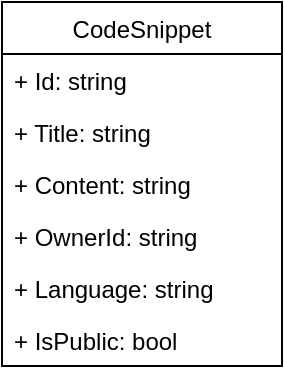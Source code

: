 <mxfile version="15.4.0" type="device"><diagram id="C5RBs43oDa-KdzZeNtuy" name="Page-1"><mxGraphModel dx="569" dy="329" grid="1" gridSize="10" guides="1" tooltips="1" connect="1" arrows="1" fold="1" page="1" pageScale="1" pageWidth="827" pageHeight="1169" math="0" shadow="0"><root><mxCell id="WIyWlLk6GJQsqaUBKTNV-0"/><mxCell id="WIyWlLk6GJQsqaUBKTNV-1" parent="WIyWlLk6GJQsqaUBKTNV-0"/><mxCell id="Rzw_PNpJD7vsiTDSlQGa-7" value="CodeSnippet" style="swimlane;fontStyle=0;childLayout=stackLayout;horizontal=1;startSize=26;fillColor=none;horizontalStack=0;resizeParent=1;resizeParentMax=0;resizeLast=0;collapsible=1;marginBottom=0;" parent="WIyWlLk6GJQsqaUBKTNV-1" vertex="1"><mxGeometry x="230" y="280" width="140" height="182" as="geometry"/></mxCell><mxCell id="Rzw_PNpJD7vsiTDSlQGa-8" value="+ Id: string" style="text;strokeColor=none;fillColor=none;align=left;verticalAlign=top;spacingLeft=4;spacingRight=4;overflow=hidden;rotatable=0;points=[[0,0.5],[1,0.5]];portConstraint=eastwest;" parent="Rzw_PNpJD7vsiTDSlQGa-7" vertex="1"><mxGeometry y="26" width="140" height="26" as="geometry"/></mxCell><mxCell id="Rzw_PNpJD7vsiTDSlQGa-9" value="+ Title: string" style="text;strokeColor=none;fillColor=none;align=left;verticalAlign=top;spacingLeft=4;spacingRight=4;overflow=hidden;rotatable=0;points=[[0,0.5],[1,0.5]];portConstraint=eastwest;" parent="Rzw_PNpJD7vsiTDSlQGa-7" vertex="1"><mxGeometry y="52" width="140" height="26" as="geometry"/></mxCell><mxCell id="Rzw_PNpJD7vsiTDSlQGa-10" value="+ Content: string" style="text;strokeColor=none;fillColor=none;align=left;verticalAlign=top;spacingLeft=4;spacingRight=4;overflow=hidden;rotatable=0;points=[[0,0.5],[1,0.5]];portConstraint=eastwest;" parent="Rzw_PNpJD7vsiTDSlQGa-7" vertex="1"><mxGeometry y="78" width="140" height="26" as="geometry"/></mxCell><mxCell id="Aeqoce4WFIchLvPAcMeF-0" value="+ OwnerId: string" style="text;strokeColor=none;fillColor=none;align=left;verticalAlign=top;spacingLeft=4;spacingRight=4;overflow=hidden;rotatable=0;points=[[0,0.5],[1,0.5]];portConstraint=eastwest;" vertex="1" parent="Rzw_PNpJD7vsiTDSlQGa-7"><mxGeometry y="104" width="140" height="26" as="geometry"/></mxCell><mxCell id="kOy7Hovs_Un8jczZ_bR3-0" value="+ Language: string" style="text;strokeColor=none;fillColor=none;align=left;verticalAlign=top;spacingLeft=4;spacingRight=4;overflow=hidden;rotatable=0;points=[[0,0.5],[1,0.5]];portConstraint=eastwest;" parent="Rzw_PNpJD7vsiTDSlQGa-7" vertex="1"><mxGeometry y="130" width="140" height="26" as="geometry"/></mxCell><mxCell id="Rzw_PNpJD7vsiTDSlQGa-11" value="+ IsPublic: bool" style="text;strokeColor=none;fillColor=none;align=left;verticalAlign=top;spacingLeft=4;spacingRight=4;overflow=hidden;rotatable=0;points=[[0,0.5],[1,0.5]];portConstraint=eastwest;" parent="Rzw_PNpJD7vsiTDSlQGa-7" vertex="1"><mxGeometry y="156" width="140" height="26" as="geometry"/></mxCell></root></mxGraphModel></diagram></mxfile>